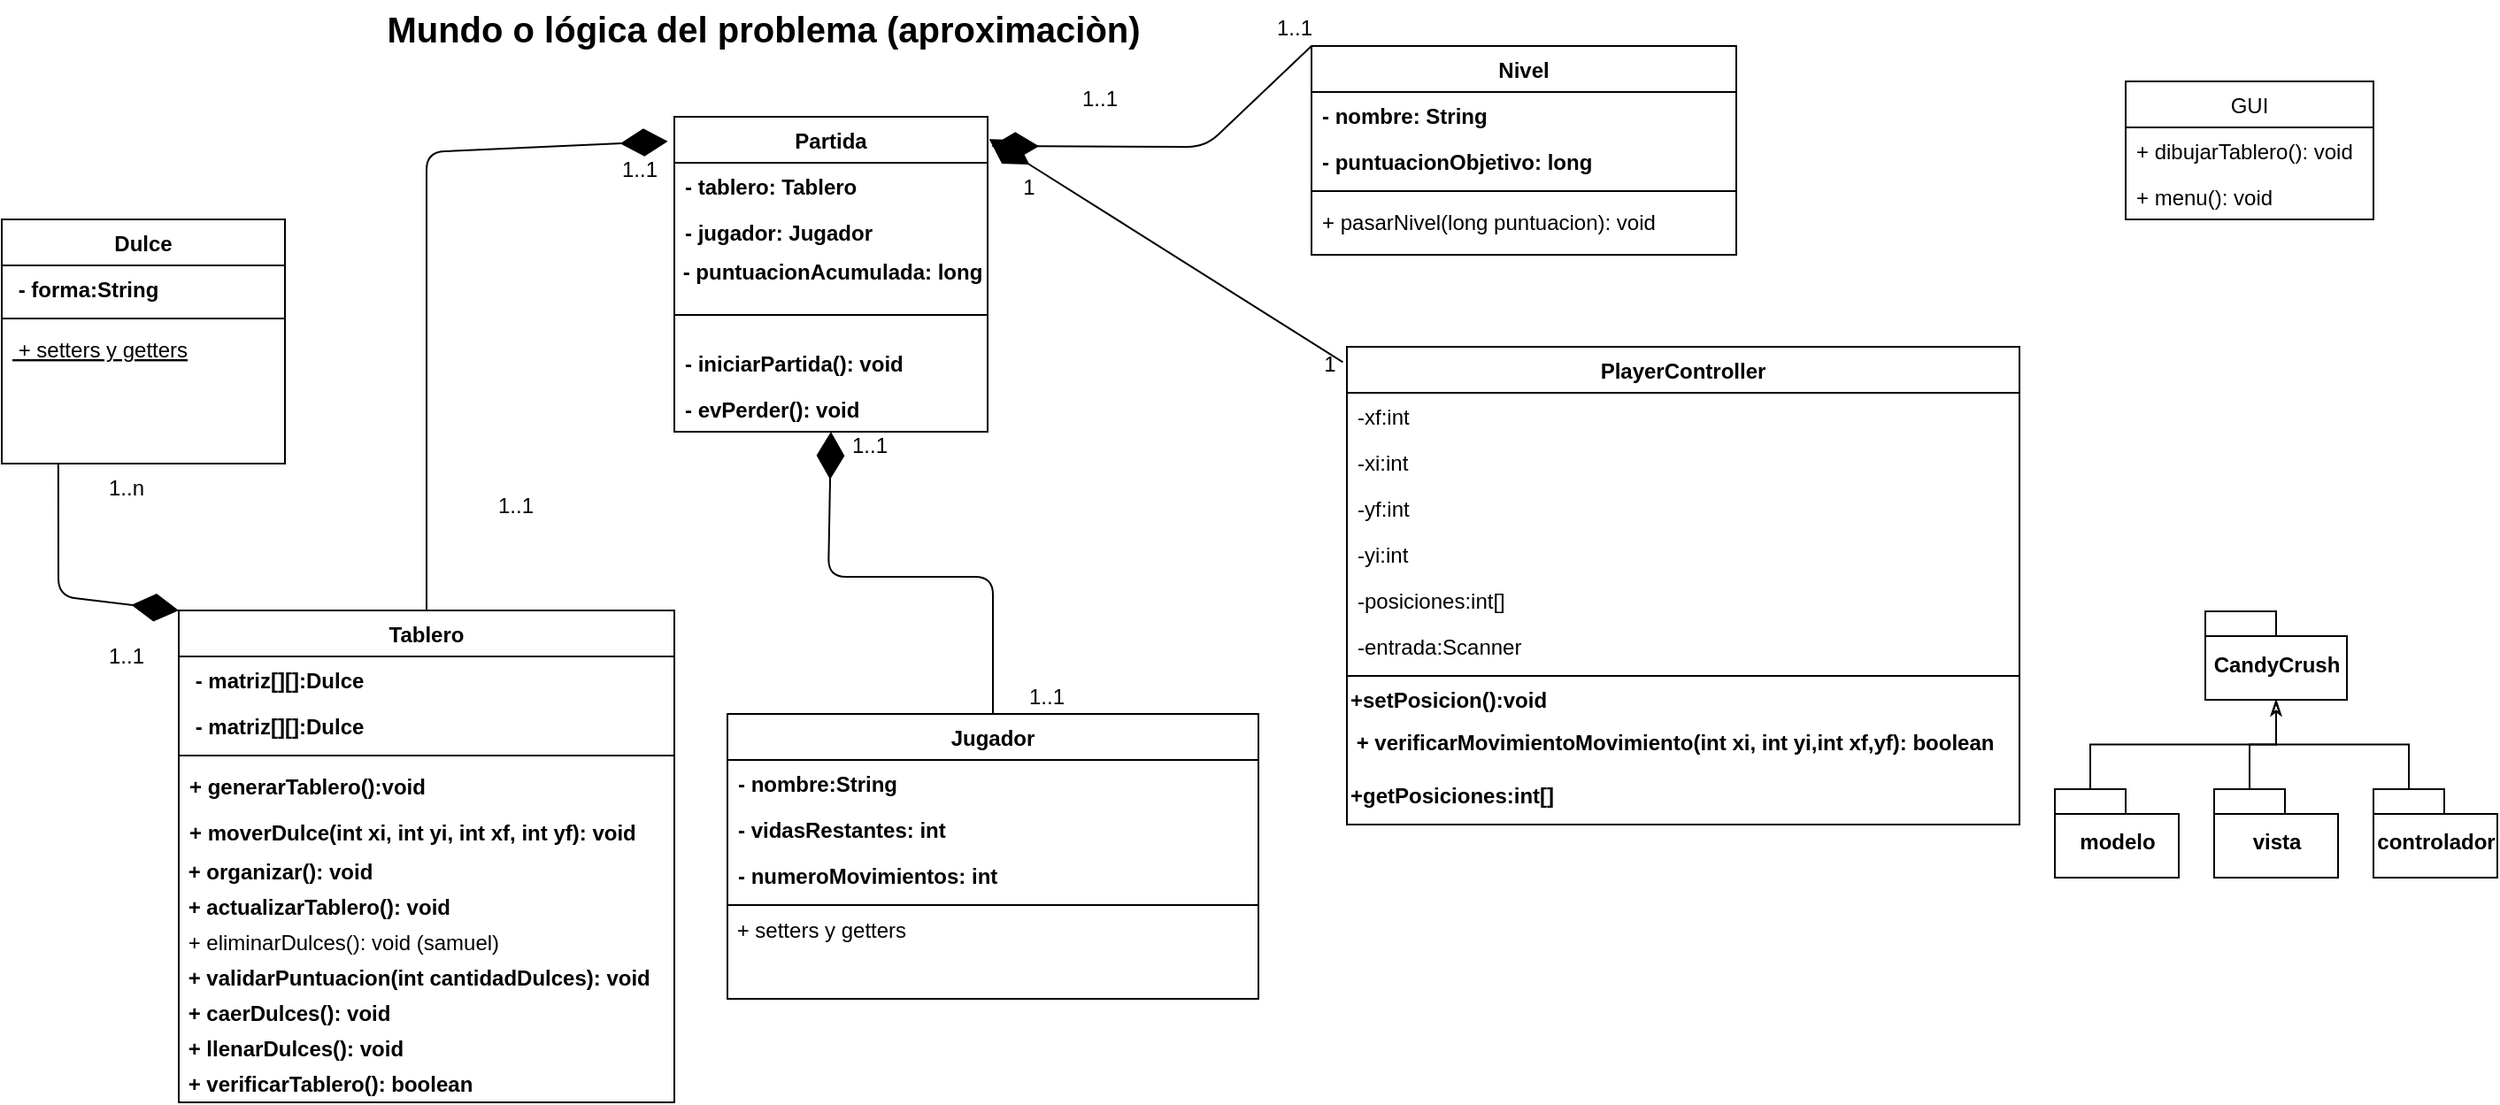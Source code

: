 <mxfile version="13.0.1" type="device"><diagram id="C5RBs43oDa-KdzZeNtuy" name="Page-1"><mxGraphModel dx="599" dy="347" grid="1" gridSize="10" guides="1" tooltips="1" connect="1" arrows="1" fold="1" page="1" pageScale="1" pageWidth="1600" pageHeight="1200" math="0" shadow="0"><root><mxCell id="WIyWlLk6GJQsqaUBKTNV-0"/><mxCell id="WIyWlLk6GJQsqaUBKTNV-1" parent="WIyWlLk6GJQsqaUBKTNV-0"/><mxCell id="cQPRmMjSlUN1KZrkLtFj-0" value="&lt;font style=&quot;font-size: 20px&quot;&gt;&lt;b&gt;Mundo o lógica del problema (aproximaciòn)&lt;/b&gt;&lt;/font&gt;" style="text;html=1;align=center;verticalAlign=middle;resizable=0;points=[];autosize=1;" parent="WIyWlLk6GJQsqaUBKTNV-1" vertex="1"><mxGeometry x="310" y="20" width="440" height="20" as="geometry"/></mxCell><mxCell id="zkfFHV4jXpPFQw0GAbJ--13" value="Partida" style="swimlane;fontStyle=1;align=center;verticalAlign=top;childLayout=stackLayout;horizontal=1;startSize=26;horizontalStack=0;resizeParent=1;resizeLast=0;collapsible=1;marginBottom=0;rounded=0;shadow=0;strokeWidth=1;" parent="WIyWlLk6GJQsqaUBKTNV-1" vertex="1"><mxGeometry x="480" y="80" width="177" height="178" as="geometry"><mxRectangle x="340" y="380" width="170" height="26" as="alternateBounds"/></mxGeometry></mxCell><mxCell id="zkfFHV4jXpPFQw0GAbJ--14" value="- tablero: Tablero" style="text;align=left;verticalAlign=top;spacingLeft=4;spacingRight=4;overflow=hidden;rotatable=0;points=[[0,0.5],[1,0.5]];portConstraint=eastwest;fontStyle=1" parent="zkfFHV4jXpPFQw0GAbJ--13" vertex="1"><mxGeometry y="26" width="177" height="26" as="geometry"/></mxCell><mxCell id="aWOyQPoQqMCsu_JMdcGt-1" value="- jugador: Jugador" style="text;align=left;verticalAlign=top;spacingLeft=4;spacingRight=4;overflow=hidden;rotatable=0;points=[[0,0.5],[1,0.5]];portConstraint=eastwest;fontStyle=1" parent="zkfFHV4jXpPFQw0GAbJ--13" vertex="1"><mxGeometry y="52" width="177" height="26" as="geometry"/></mxCell><mxCell id="z0Z8i_oPePoFpafT8YXw-0" value="&lt;b&gt;- puntuacionAcumulada: long&lt;/b&gt;" style="text;html=1;align=center;verticalAlign=middle;resizable=0;points=[];autosize=1;" parent="zkfFHV4jXpPFQw0GAbJ--13" vertex="1"><mxGeometry y="78" width="177" height="20" as="geometry"/></mxCell><mxCell id="zkfFHV4jXpPFQw0GAbJ--15" value="" style="line;html=1;strokeWidth=1;align=left;verticalAlign=middle;spacingTop=-1;spacingLeft=3;spacingRight=3;rotatable=0;labelPosition=right;points=[];portConstraint=eastwest;" parent="zkfFHV4jXpPFQw0GAbJ--13" vertex="1"><mxGeometry y="98" width="177" height="28" as="geometry"/></mxCell><mxCell id="aWOyQPoQqMCsu_JMdcGt-0" value="- iniciarPartida(): void" style="text;align=left;verticalAlign=top;spacingLeft=4;spacingRight=4;overflow=hidden;rotatable=0;points=[[0,0.5],[1,0.5]];portConstraint=eastwest;fontStyle=1" parent="zkfFHV4jXpPFQw0GAbJ--13" vertex="1"><mxGeometry y="126" width="177" height="26" as="geometry"/></mxCell><mxCell id="z0Z8i_oPePoFpafT8YXw-6" value="- evPerder(): void" style="text;align=left;verticalAlign=top;spacingLeft=4;spacingRight=4;overflow=hidden;rotatable=0;points=[[0,0.5],[1,0.5]];portConstraint=eastwest;fontStyle=1" parent="zkfFHV4jXpPFQw0GAbJ--13" vertex="1"><mxGeometry y="152" width="177" height="26" as="geometry"/></mxCell><mxCell id="cQPRmMjSlUN1KZrkLtFj-4" value="" style="endArrow=diamondThin;endFill=1;endSize=24;html=1;exitX=0.5;exitY=0;exitDx=0;exitDy=0;entryX=-0.021;entryY=0.078;entryDx=0;entryDy=0;entryPerimeter=0;" parent="WIyWlLk6GJQsqaUBKTNV-1" source="zkfFHV4jXpPFQw0GAbJ--0" target="zkfFHV4jXpPFQw0GAbJ--13" edge="1"><mxGeometry width="160" relative="1" as="geometry"><mxPoint x="470" y="260" as="sourcePoint"/><mxPoint x="630" y="260" as="targetPoint"/><Array as="points"><mxPoint x="340" y="100"/></Array></mxGeometry></mxCell><mxCell id="cQPRmMjSlUN1KZrkLtFj-5" value="1..1" style="text;html=1;align=center;verticalAlign=middle;resizable=0;points=[];autosize=1;" parent="WIyWlLk6GJQsqaUBKTNV-1" vertex="1"><mxGeometry x="370" y="290" width="40" height="20" as="geometry"/></mxCell><mxCell id="cQPRmMjSlUN1KZrkLtFj-6" value="1..1" style="text;html=1;align=center;verticalAlign=middle;resizable=0;points=[];autosize=1;" parent="WIyWlLk6GJQsqaUBKTNV-1" vertex="1"><mxGeometry x="440" y="100" width="40" height="20" as="geometry"/></mxCell><mxCell id="cQPRmMjSlUN1KZrkLtFj-7" value="" style="endArrow=diamondThin;endFill=1;endSize=24;html=1;entryX=0.5;entryY=1;entryDx=0;entryDy=0;exitX=0.5;exitY=0;exitDx=0;exitDy=0;" parent="WIyWlLk6GJQsqaUBKTNV-1" source="zkfFHV4jXpPFQw0GAbJ--17" target="zkfFHV4jXpPFQw0GAbJ--13" edge="1"><mxGeometry width="160" relative="1" as="geometry"><mxPoint x="470" y="260" as="sourcePoint"/><mxPoint x="630" y="260" as="targetPoint"/><Array as="points"><mxPoint x="660" y="340"/><mxPoint x="567" y="340"/></Array></mxGeometry></mxCell><mxCell id="cQPRmMjSlUN1KZrkLtFj-8" value="1..1" style="text;html=1;align=center;verticalAlign=middle;resizable=0;points=[];autosize=1;" parent="WIyWlLk6GJQsqaUBKTNV-1" vertex="1"><mxGeometry x="670" y="397.5" width="40" height="20" as="geometry"/></mxCell><mxCell id="cQPRmMjSlUN1KZrkLtFj-9" value="1..1" style="text;html=1;align=center;verticalAlign=middle;resizable=0;points=[];autosize=1;" parent="WIyWlLk6GJQsqaUBKTNV-1" vertex="1"><mxGeometry x="570" y="256" width="40" height="20" as="geometry"/></mxCell><mxCell id="cQPRmMjSlUN1KZrkLtFj-10" value="" style="endArrow=diamondThin;endFill=1;endSize=24;html=1;exitX=0.387;exitY=1.009;exitDx=0;exitDy=0;exitPerimeter=0;entryX=0;entryY=0;entryDx=0;entryDy=0;" parent="WIyWlLk6GJQsqaUBKTNV-1" target="zkfFHV4jXpPFQw0GAbJ--0" edge="1"><mxGeometry width="160" relative="1" as="geometry"><mxPoint x="131.92" y="276.234" as="sourcePoint"/><mxPoint x="630" y="260" as="targetPoint"/><Array as="points"><mxPoint x="132" y="351"/></Array></mxGeometry></mxCell><mxCell id="cQPRmMjSlUN1KZrkLtFj-11" value="1..n" style="text;html=1;align=center;verticalAlign=middle;resizable=0;points=[];autosize=1;" parent="WIyWlLk6GJQsqaUBKTNV-1" vertex="1"><mxGeometry x="150" y="280" width="40" height="20" as="geometry"/></mxCell><mxCell id="cQPRmMjSlUN1KZrkLtFj-12" value="1..1" style="text;html=1;align=center;verticalAlign=middle;resizable=0;points=[];autosize=1;" parent="WIyWlLk6GJQsqaUBKTNV-1" vertex="1"><mxGeometry x="150" y="374.5" width="40" height="20" as="geometry"/></mxCell><mxCell id="cQPRmMjSlUN1KZrkLtFj-24" value="" style="endArrow=diamondThin;endFill=1;endSize=24;html=1;exitX=0;exitY=0;exitDx=0;exitDy=0;entryX=1.012;entryY=0.093;entryDx=0;entryDy=0;entryPerimeter=0;" parent="WIyWlLk6GJQsqaUBKTNV-1" source="cQPRmMjSlUN1KZrkLtFj-18" target="zkfFHV4jXpPFQw0GAbJ--13" edge="1"><mxGeometry width="160" relative="1" as="geometry"><mxPoint x="630" y="130" as="sourcePoint"/><mxPoint x="646" y="90" as="targetPoint"/><Array as="points"><mxPoint x="780" y="97"/></Array></mxGeometry></mxCell><mxCell id="cQPRmMjSlUN1KZrkLtFj-25" value="1..1" style="text;html=1;align=center;verticalAlign=middle;resizable=0;points=[];autosize=1;" parent="WIyWlLk6GJQsqaUBKTNV-1" vertex="1"><mxGeometry x="700" y="60" width="40" height="20" as="geometry"/></mxCell><mxCell id="cQPRmMjSlUN1KZrkLtFj-26" value="1..1" style="text;html=1;align=center;verticalAlign=middle;resizable=0;points=[];autosize=1;" parent="WIyWlLk6GJQsqaUBKTNV-1" vertex="1"><mxGeometry x="810" y="20" width="40" height="20" as="geometry"/></mxCell><mxCell id="U02UQu3CwSspGUISUH4P-15" value="GUI" style="swimlane;fontStyle=0;childLayout=stackLayout;horizontal=1;startSize=26;fillColor=none;horizontalStack=0;resizeParent=1;resizeParentMax=0;resizeLast=0;collapsible=1;marginBottom=0;" parent="WIyWlLk6GJQsqaUBKTNV-1" vertex="1"><mxGeometry x="1300" y="60" width="140" height="78" as="geometry"/></mxCell><mxCell id="U02UQu3CwSspGUISUH4P-16" value="+ dibujarTablero(): void" style="text;strokeColor=none;fillColor=none;align=left;verticalAlign=top;spacingLeft=4;spacingRight=4;overflow=hidden;rotatable=0;points=[[0,0.5],[1,0.5]];portConstraint=eastwest;" parent="U02UQu3CwSspGUISUH4P-15" vertex="1"><mxGeometry y="26" width="140" height="26" as="geometry"/></mxCell><mxCell id="U02UQu3CwSspGUISUH4P-18" value="+ menu(): void" style="text;strokeColor=none;fillColor=none;align=left;verticalAlign=top;spacingLeft=4;spacingRight=4;overflow=hidden;rotatable=0;points=[[0,0.5],[1,0.5]];portConstraint=eastwest;" parent="U02UQu3CwSspGUISUH4P-15" vertex="1"><mxGeometry y="52" width="140" height="26" as="geometry"/></mxCell><mxCell id="U02UQu3CwSspGUISUH4P-23" style="edgeStyle=orthogonalEdgeStyle;rounded=0;orthogonalLoop=1;jettySize=auto;html=1;exitX=0;exitY=0;exitDx=20;exitDy=0;exitPerimeter=0;entryX=0.5;entryY=1;entryDx=0;entryDy=0;entryPerimeter=0;endArrow=classicThin;endFill=0;" parent="WIyWlLk6GJQsqaUBKTNV-1" source="U02UQu3CwSspGUISUH4P-19" target="U02UQu3CwSspGUISUH4P-22" edge="1"><mxGeometry relative="1" as="geometry"/></mxCell><mxCell id="U02UQu3CwSspGUISUH4P-19" value="modelo" style="shape=folder;fontStyle=1;spacingTop=10;tabWidth=40;tabHeight=14;tabPosition=left;html=1;" parent="WIyWlLk6GJQsqaUBKTNV-1" vertex="1"><mxGeometry x="1260" y="460" width="70" height="50" as="geometry"/></mxCell><mxCell id="U02UQu3CwSspGUISUH4P-24" style="edgeStyle=orthogonalEdgeStyle;rounded=0;orthogonalLoop=1;jettySize=auto;html=1;exitX=0;exitY=0;exitDx=20;exitDy=0;exitPerimeter=0;endArrow=classicThin;endFill=0;" parent="WIyWlLk6GJQsqaUBKTNV-1" source="U02UQu3CwSspGUISUH4P-20" target="U02UQu3CwSspGUISUH4P-22" edge="1"><mxGeometry relative="1" as="geometry"/></mxCell><mxCell id="U02UQu3CwSspGUISUH4P-20" value="vista" style="shape=folder;fontStyle=1;spacingTop=10;tabWidth=40;tabHeight=14;tabPosition=left;html=1;" parent="WIyWlLk6GJQsqaUBKTNV-1" vertex="1"><mxGeometry x="1350" y="460" width="70" height="50" as="geometry"/></mxCell><mxCell id="U02UQu3CwSspGUISUH4P-26" style="edgeStyle=orthogonalEdgeStyle;rounded=0;orthogonalLoop=1;jettySize=auto;html=1;exitX=0;exitY=0;exitDx=20;exitDy=0;exitPerimeter=0;endArrow=classicThin;endFill=0;" parent="WIyWlLk6GJQsqaUBKTNV-1" source="U02UQu3CwSspGUISUH4P-21" target="U02UQu3CwSspGUISUH4P-22" edge="1"><mxGeometry relative="1" as="geometry"/></mxCell><mxCell id="U02UQu3CwSspGUISUH4P-21" value="controlador" style="shape=folder;fontStyle=1;spacingTop=10;tabWidth=40;tabHeight=14;tabPosition=left;html=1;" parent="WIyWlLk6GJQsqaUBKTNV-1" vertex="1"><mxGeometry x="1440" y="460" width="70" height="50" as="geometry"/></mxCell><mxCell id="U02UQu3CwSspGUISUH4P-22" value="CandyCrush" style="shape=folder;fontStyle=1;spacingTop=10;tabWidth=40;tabHeight=14;tabPosition=left;html=1;" parent="WIyWlLk6GJQsqaUBKTNV-1" vertex="1"><mxGeometry x="1345" y="359.5" width="80" height="50" as="geometry"/></mxCell><mxCell id="zkfFHV4jXpPFQw0GAbJ--6" value="Dulce" style="swimlane;fontStyle=1;align=center;verticalAlign=top;childLayout=stackLayout;horizontal=1;startSize=26;horizontalStack=0;resizeParent=1;resizeLast=0;collapsible=1;marginBottom=0;rounded=0;shadow=0;strokeWidth=1;" parent="WIyWlLk6GJQsqaUBKTNV-1" vertex="1"><mxGeometry x="100" y="138" width="160" height="138" as="geometry"><mxRectangle x="130" y="380" width="160" height="26" as="alternateBounds"/></mxGeometry></mxCell><mxCell id="zkfFHV4jXpPFQw0GAbJ--7" value=" - forma:String" style="text;align=left;verticalAlign=top;spacingLeft=4;spacingRight=4;overflow=hidden;rotatable=0;points=[[0,0.5],[1,0.5]];portConstraint=eastwest;fontStyle=1" parent="zkfFHV4jXpPFQw0GAbJ--6" vertex="1"><mxGeometry y="26" width="160" height="26" as="geometry"/></mxCell><mxCell id="zkfFHV4jXpPFQw0GAbJ--9" value="" style="line;html=1;strokeWidth=1;align=left;verticalAlign=middle;spacingTop=-1;spacingLeft=3;spacingRight=3;rotatable=0;labelPosition=right;points=[];portConstraint=eastwest;" parent="zkfFHV4jXpPFQw0GAbJ--6" vertex="1"><mxGeometry y="52" width="160" height="8" as="geometry"/></mxCell><mxCell id="zkfFHV4jXpPFQw0GAbJ--10" value=" + setters y getters" style="text;align=left;verticalAlign=top;spacingLeft=4;spacingRight=4;overflow=hidden;rotatable=0;points=[[0,0.5],[1,0.5]];portConstraint=eastwest;fontStyle=4" parent="zkfFHV4jXpPFQw0GAbJ--6" vertex="1"><mxGeometry y="60" width="160" height="26" as="geometry"/></mxCell><mxCell id="cQPRmMjSlUN1KZrkLtFj-18" value="Nivel" style="swimlane;fontStyle=1;align=center;verticalAlign=top;childLayout=stackLayout;horizontal=1;startSize=26;horizontalStack=0;resizeParent=1;resizeLast=0;collapsible=1;marginBottom=0;rounded=0;shadow=0;strokeWidth=1;" parent="WIyWlLk6GJQsqaUBKTNV-1" vertex="1"><mxGeometry x="840" y="40" width="240" height="118" as="geometry"><mxRectangle x="230" y="140" width="160" height="26" as="alternateBounds"/></mxGeometry></mxCell><mxCell id="cQPRmMjSlUN1KZrkLtFj-19" value="- nombre: String" style="text;align=left;verticalAlign=top;spacingLeft=4;spacingRight=4;overflow=hidden;rotatable=0;points=[[0,0.5],[1,0.5]];portConstraint=eastwest;fontStyle=1" parent="cQPRmMjSlUN1KZrkLtFj-18" vertex="1"><mxGeometry y="26" width="240" height="26" as="geometry"/></mxCell><mxCell id="cQPRmMjSlUN1KZrkLtFj-20" value="- puntuacionObjetivo: long" style="text;align=left;verticalAlign=top;spacingLeft=4;spacingRight=4;overflow=hidden;rotatable=0;points=[[0,0.5],[1,0.5]];portConstraint=eastwest;rounded=0;shadow=0;html=0;fontStyle=1" parent="cQPRmMjSlUN1KZrkLtFj-18" vertex="1"><mxGeometry y="52" width="240" height="26" as="geometry"/></mxCell><mxCell id="cQPRmMjSlUN1KZrkLtFj-21" value="" style="line;html=1;strokeWidth=1;align=left;verticalAlign=middle;spacingTop=-1;spacingLeft=3;spacingRight=3;rotatable=0;labelPosition=right;points=[];portConstraint=eastwest;" parent="cQPRmMjSlUN1KZrkLtFj-18" vertex="1"><mxGeometry y="78" width="240" height="8" as="geometry"/></mxCell><mxCell id="cQPRmMjSlUN1KZrkLtFj-22" value="+ pasarNivel(long puntuacion): void" style="text;align=left;verticalAlign=top;spacingLeft=4;spacingRight=4;overflow=hidden;rotatable=0;points=[[0,0.5],[1,0.5]];portConstraint=eastwest;fontStyle=0" parent="cQPRmMjSlUN1KZrkLtFj-18" vertex="1"><mxGeometry y="86" width="240" height="26" as="geometry"/></mxCell><mxCell id="zkfFHV4jXpPFQw0GAbJ--0" value="Tablero&#10;" style="swimlane;fontStyle=1;align=center;verticalAlign=top;childLayout=stackLayout;horizontal=1;startSize=26;horizontalStack=0;resizeParent=1;resizeLast=0;collapsible=1;marginBottom=0;rounded=0;shadow=0;strokeWidth=1;" parent="WIyWlLk6GJQsqaUBKTNV-1" vertex="1"><mxGeometry x="200" y="359" width="280" height="278" as="geometry"><mxRectangle x="230" y="140" width="160" height="26" as="alternateBounds"/></mxGeometry></mxCell><mxCell id="3jfIbanLwoJK6SU_NDXR-25" value=" - matriz[][]:Dulce" style="text;align=left;verticalAlign=top;spacingLeft=4;spacingRight=4;overflow=hidden;rotatable=0;points=[[0,0.5],[1,0.5]];portConstraint=eastwest;fontStyle=1" vertex="1" parent="zkfFHV4jXpPFQw0GAbJ--0"><mxGeometry y="26" width="280" height="26" as="geometry"/></mxCell><mxCell id="zkfFHV4jXpPFQw0GAbJ--1" value=" - matriz[][]:Dulce" style="text;align=left;verticalAlign=top;spacingLeft=4;spacingRight=4;overflow=hidden;rotatable=0;points=[[0,0.5],[1,0.5]];portConstraint=eastwest;fontStyle=1" parent="zkfFHV4jXpPFQw0GAbJ--0" vertex="1"><mxGeometry y="52" width="280" height="26" as="geometry"/></mxCell><mxCell id="zkfFHV4jXpPFQw0GAbJ--4" value="" style="line;html=1;strokeWidth=1;align=left;verticalAlign=middle;spacingTop=-1;spacingLeft=3;spacingRight=3;rotatable=0;labelPosition=right;points=[];portConstraint=eastwest;" parent="zkfFHV4jXpPFQw0GAbJ--0" vertex="1"><mxGeometry y="78" width="280" height="8" as="geometry"/></mxCell><mxCell id="zkfFHV4jXpPFQw0GAbJ--5" value="+ generarTablero():void" style="text;align=left;verticalAlign=top;spacingLeft=4;spacingRight=4;overflow=hidden;rotatable=0;points=[[0,0.5],[1,0.5]];portConstraint=eastwest;fontStyle=1" parent="zkfFHV4jXpPFQw0GAbJ--0" vertex="1"><mxGeometry y="86" width="280" height="26" as="geometry"/></mxCell><mxCell id="z0Z8i_oPePoFpafT8YXw-1" value="+ moverDulce(int xi, int yi, int xf, int yf): void" style="text;align=left;verticalAlign=top;spacingLeft=4;spacingRight=4;overflow=hidden;rotatable=0;points=[[0,0.5],[1,0.5]];portConstraint=eastwest;fontStyle=1" parent="zkfFHV4jXpPFQw0GAbJ--0" vertex="1"><mxGeometry y="112" width="280" height="26" as="geometry"/></mxCell><mxCell id="3jfIbanLwoJK6SU_NDXR-20" value="&lt;b&gt;&amp;nbsp;+ organizar(): void&lt;/b&gt;" style="text;html=1;align=left;verticalAlign=middle;resizable=0;points=[];autosize=1;" vertex="1" parent="zkfFHV4jXpPFQw0GAbJ--0"><mxGeometry y="138" width="280" height="20" as="geometry"/></mxCell><mxCell id="z0Z8i_oPePoFpafT8YXw-4" value="&lt;b&gt;&amp;nbsp;+ actualizarTablero(): void&amp;nbsp;&lt;/b&gt;" style="text;html=1;align=left;verticalAlign=middle;resizable=0;points=[];autosize=1;" parent="zkfFHV4jXpPFQw0GAbJ--0" vertex="1"><mxGeometry y="158" width="280" height="20" as="geometry"/></mxCell><mxCell id="z0Z8i_oPePoFpafT8YXw-7" value="&amp;nbsp;+ eliminarDulces(): void (samuel)" style="text;html=1;align=left;verticalAlign=middle;resizable=0;points=[];autosize=1;" parent="zkfFHV4jXpPFQw0GAbJ--0" vertex="1"><mxGeometry y="178" width="280" height="20" as="geometry"/></mxCell><mxCell id="z0Z8i_oPePoFpafT8YXw-8" value="&lt;b&gt;&amp;nbsp;+ validarPuntuacion(int cantidadDulces): void&lt;/b&gt;" style="text;html=1;align=left;verticalAlign=middle;resizable=0;points=[];autosize=1;" parent="zkfFHV4jXpPFQw0GAbJ--0" vertex="1"><mxGeometry y="198" width="280" height="20" as="geometry"/></mxCell><mxCell id="U02UQu3CwSspGUISUH4P-3" value="&lt;b&gt;&amp;nbsp;+ caerDulces(): void&lt;/b&gt;" style="text;html=1;align=left;verticalAlign=middle;resizable=0;points=[];autosize=1;" parent="zkfFHV4jXpPFQw0GAbJ--0" vertex="1"><mxGeometry y="218" width="280" height="20" as="geometry"/></mxCell><mxCell id="U02UQu3CwSspGUISUH4P-4" value="&lt;b&gt;&amp;nbsp;+ llenarDulces(): void&lt;/b&gt;" style="text;html=1;align=left;verticalAlign=middle;resizable=0;points=[];autosize=1;" parent="zkfFHV4jXpPFQw0GAbJ--0" vertex="1"><mxGeometry y="238" width="280" height="20" as="geometry"/></mxCell><mxCell id="U02UQu3CwSspGUISUH4P-9" value="&lt;b&gt;&amp;nbsp;+ verificarTablero(): boolean&lt;/b&gt;" style="text;html=1;align=left;verticalAlign=middle;resizable=0;points=[];autosize=1;" parent="zkfFHV4jXpPFQw0GAbJ--0" vertex="1"><mxGeometry y="258" width="280" height="20" as="geometry"/></mxCell><mxCell id="zkfFHV4jXpPFQw0GAbJ--17" value="Jugador" style="swimlane;fontStyle=1;align=center;verticalAlign=top;childLayout=stackLayout;horizontal=1;startSize=26;horizontalStack=0;resizeParent=1;resizeLast=0;collapsible=1;marginBottom=0;rounded=0;shadow=0;strokeWidth=1;" parent="WIyWlLk6GJQsqaUBKTNV-1" vertex="1"><mxGeometry x="510" y="417.5" width="300" height="161" as="geometry"><mxRectangle x="550" y="140" width="160" height="26" as="alternateBounds"/></mxGeometry></mxCell><mxCell id="zkfFHV4jXpPFQw0GAbJ--18" value="- nombre:String" style="text;align=left;verticalAlign=top;spacingLeft=4;spacingRight=4;overflow=hidden;rotatable=0;points=[[0,0.5],[1,0.5]];portConstraint=eastwest;fontStyle=1" parent="zkfFHV4jXpPFQw0GAbJ--17" vertex="1"><mxGeometry y="26" width="300" height="26" as="geometry"/></mxCell><mxCell id="zkfFHV4jXpPFQw0GAbJ--19" value="- vidasRestantes: int" style="text;align=left;verticalAlign=top;spacingLeft=4;spacingRight=4;overflow=hidden;rotatable=0;points=[[0,0.5],[1,0.5]];portConstraint=eastwest;rounded=0;shadow=0;html=0;fontStyle=1" parent="zkfFHV4jXpPFQw0GAbJ--17" vertex="1"><mxGeometry y="52" width="300" height="26" as="geometry"/></mxCell><mxCell id="z0Z8i_oPePoFpafT8YXw-13" value="- numeroMovimientos: int" style="text;align=left;verticalAlign=top;spacingLeft=4;spacingRight=4;overflow=hidden;rotatable=0;points=[[0,0.5],[1,0.5]];portConstraint=eastwest;rounded=0;shadow=0;html=0;fontStyle=1" parent="zkfFHV4jXpPFQw0GAbJ--17" vertex="1"><mxGeometry y="78" width="300" height="26" as="geometry"/></mxCell><mxCell id="zkfFHV4jXpPFQw0GAbJ--23" value="" style="line;html=1;strokeWidth=1;align=left;verticalAlign=middle;spacingTop=-1;spacingLeft=3;spacingRight=3;rotatable=0;labelPosition=right;points=[];portConstraint=eastwest;" parent="zkfFHV4jXpPFQw0GAbJ--17" vertex="1"><mxGeometry y="104" width="300" height="8" as="geometry"/></mxCell><mxCell id="U02UQu3CwSspGUISUH4P-7" value="&amp;nbsp;+ setters y getters" style="text;html=1;align=left;verticalAlign=middle;resizable=0;points=[];autosize=1;" parent="zkfFHV4jXpPFQw0GAbJ--17" vertex="1"><mxGeometry y="112" width="300" height="20" as="geometry"/></mxCell><mxCell id="3jfIbanLwoJK6SU_NDXR-0" value="PlayerController" style="swimlane;fontStyle=1;align=center;verticalAlign=top;childLayout=stackLayout;horizontal=1;startSize=26;horizontalStack=0;resizeParent=1;resizeParentMax=0;resizeLast=0;collapsible=1;marginBottom=0;" vertex="1" parent="WIyWlLk6GJQsqaUBKTNV-1"><mxGeometry x="860" y="210" width="380" height="270" as="geometry"/></mxCell><mxCell id="3jfIbanLwoJK6SU_NDXR-1" value="-xf:int" style="text;strokeColor=none;fillColor=none;align=left;verticalAlign=top;spacingLeft=4;spacingRight=4;overflow=hidden;rotatable=0;points=[[0,0.5],[1,0.5]];portConstraint=eastwest;" vertex="1" parent="3jfIbanLwoJK6SU_NDXR-0"><mxGeometry y="26" width="380" height="26" as="geometry"/></mxCell><mxCell id="3jfIbanLwoJK6SU_NDXR-21" value="-xi:int" style="text;strokeColor=none;fillColor=none;align=left;verticalAlign=top;spacingLeft=4;spacingRight=4;overflow=hidden;rotatable=0;points=[[0,0.5],[1,0.5]];portConstraint=eastwest;" vertex="1" parent="3jfIbanLwoJK6SU_NDXR-0"><mxGeometry y="52" width="380" height="26" as="geometry"/></mxCell><mxCell id="3jfIbanLwoJK6SU_NDXR-22" value="-yf:int" style="text;strokeColor=none;fillColor=none;align=left;verticalAlign=top;spacingLeft=4;spacingRight=4;overflow=hidden;rotatable=0;points=[[0,0.5],[1,0.5]];portConstraint=eastwest;" vertex="1" parent="3jfIbanLwoJK6SU_NDXR-0"><mxGeometry y="78" width="380" height="26" as="geometry"/></mxCell><mxCell id="3jfIbanLwoJK6SU_NDXR-23" value="-yi:int" style="text;strokeColor=none;fillColor=none;align=left;verticalAlign=top;spacingLeft=4;spacingRight=4;overflow=hidden;rotatable=0;points=[[0,0.5],[1,0.5]];portConstraint=eastwest;" vertex="1" parent="3jfIbanLwoJK6SU_NDXR-0"><mxGeometry y="104" width="380" height="26" as="geometry"/></mxCell><mxCell id="3jfIbanLwoJK6SU_NDXR-27" value="-posiciones:int[]" style="text;strokeColor=none;fillColor=none;align=left;verticalAlign=top;spacingLeft=4;spacingRight=4;overflow=hidden;rotatable=0;points=[[0,0.5],[1,0.5]];portConstraint=eastwest;" vertex="1" parent="3jfIbanLwoJK6SU_NDXR-0"><mxGeometry y="130" width="380" height="26" as="geometry"/></mxCell><mxCell id="3jfIbanLwoJK6SU_NDXR-28" value="-entrada:Scanner" style="text;strokeColor=none;fillColor=none;align=left;verticalAlign=top;spacingLeft=4;spacingRight=4;overflow=hidden;rotatable=0;points=[[0,0.5],[1,0.5]];portConstraint=eastwest;" vertex="1" parent="3jfIbanLwoJK6SU_NDXR-0"><mxGeometry y="156" width="380" height="26" as="geometry"/></mxCell><mxCell id="3jfIbanLwoJK6SU_NDXR-2" value="" style="line;strokeWidth=1;fillColor=none;align=left;verticalAlign=middle;spacingTop=-1;spacingLeft=3;spacingRight=3;rotatable=0;labelPosition=right;points=[];portConstraint=eastwest;" vertex="1" parent="3jfIbanLwoJK6SU_NDXR-0"><mxGeometry y="182" width="380" height="8" as="geometry"/></mxCell><mxCell id="3jfIbanLwoJK6SU_NDXR-6" value="&lt;b&gt;+setPosicion():void&lt;/b&gt;" style="text;html=1;align=left;verticalAlign=middle;resizable=0;points=[];autosize=1;" vertex="1" parent="3jfIbanLwoJK6SU_NDXR-0"><mxGeometry y="190" width="380" height="20" as="geometry"/></mxCell><mxCell id="3jfIbanLwoJK6SU_NDXR-7" value="&lt;span style=&quot;font-family: &amp;#34;helvetica&amp;#34; ; font-size: 12px ; font-style: normal ; letter-spacing: normal ; text-align: left ; text-indent: 0px ; text-transform: none ; word-spacing: 0px ; float: none ; display: inline&quot;&gt;&lt;b&gt;&amp;nbsp;+ verificarMovimientoMovimiento(int xi, int yi,int xf,yf): boolean&lt;/b&gt;&lt;/span&gt;" style="text;whiteSpace=wrap;html=1;" vertex="1" parent="3jfIbanLwoJK6SU_NDXR-0"><mxGeometry y="210" width="380" height="30" as="geometry"/></mxCell><mxCell id="3jfIbanLwoJK6SU_NDXR-29" value="&lt;span style=&quot;font-family: &amp;#34;helvetica&amp;#34; ; font-size: 12px ; font-style: normal ; letter-spacing: normal ; text-align: left ; text-indent: 0px ; text-transform: none ; word-spacing: 0px ; float: none ; display: inline&quot;&gt;&lt;b&gt;+getPosiciones:int[]&lt;/b&gt;&lt;/span&gt;" style="text;whiteSpace=wrap;html=1;" vertex="1" parent="3jfIbanLwoJK6SU_NDXR-0"><mxGeometry y="240" width="380" height="30" as="geometry"/></mxCell><mxCell id="3jfIbanLwoJK6SU_NDXR-30" value="" style="endArrow=diamondThin;endFill=1;endSize=24;html=1;entryX=1.005;entryY=0.071;entryDx=0;entryDy=0;entryPerimeter=0;exitX=-0.006;exitY=0.032;exitDx=0;exitDy=0;exitPerimeter=0;" edge="1" parent="WIyWlLk6GJQsqaUBKTNV-1" source="3jfIbanLwoJK6SU_NDXR-0" target="zkfFHV4jXpPFQw0GAbJ--13"><mxGeometry width="160" relative="1" as="geometry"><mxPoint x="810" y="300" as="sourcePoint"/><mxPoint x="970" y="300" as="targetPoint"/></mxGeometry></mxCell><mxCell id="3jfIbanLwoJK6SU_NDXR-31" value="1" style="text;html=1;align=center;verticalAlign=middle;resizable=0;points=[];autosize=1;" vertex="1" parent="WIyWlLk6GJQsqaUBKTNV-1"><mxGeometry x="670" y="110" width="20" height="20" as="geometry"/></mxCell><mxCell id="3jfIbanLwoJK6SU_NDXR-32" value="1" style="text;html=1;align=center;verticalAlign=middle;resizable=0;points=[];autosize=1;" vertex="1" parent="WIyWlLk6GJQsqaUBKTNV-1"><mxGeometry x="840" y="210" width="20" height="20" as="geometry"/></mxCell></root></mxGraphModel></diagram></mxfile>